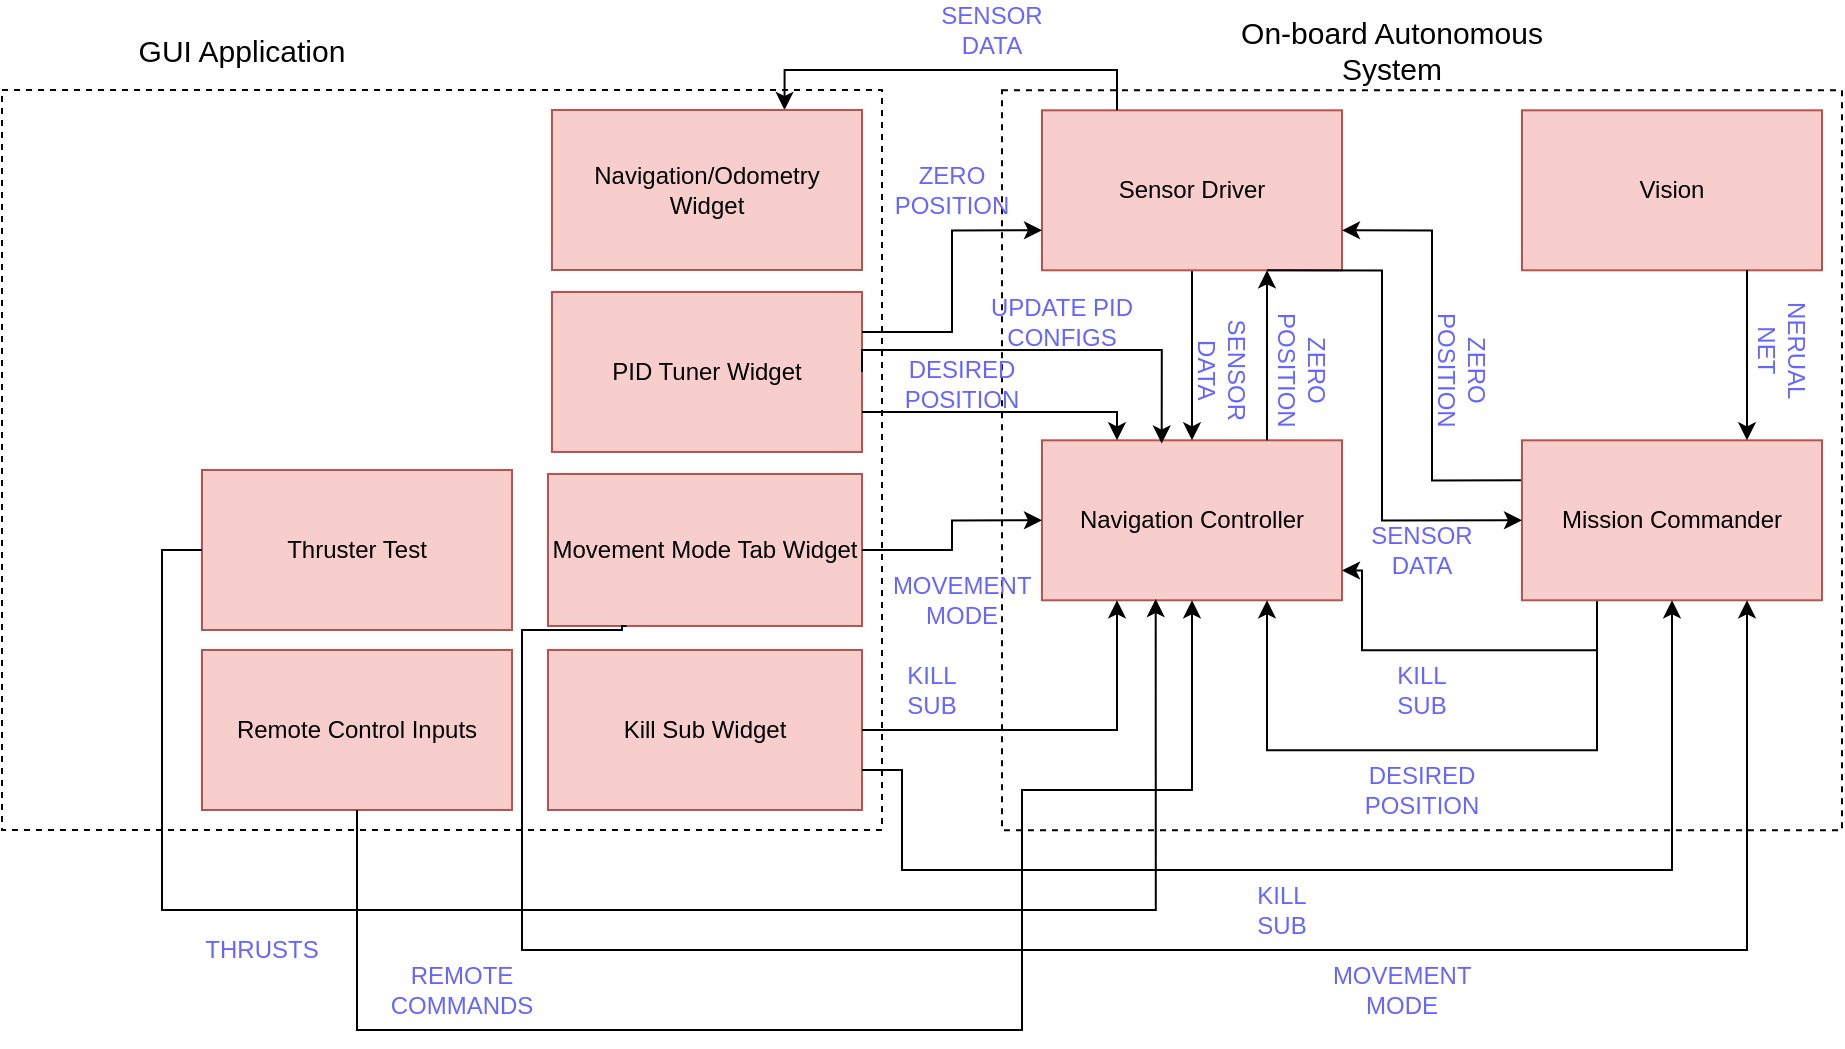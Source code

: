 <mxfile version="11.1.2" type="device"><diagram id="eqMMmi-_Ta2RTgDmjkpb" name="Page-1"><mxGraphModel dx="1979" dy="648" grid="1" gridSize="10" guides="1" tooltips="1" connect="1" arrows="1" fold="1" page="1" pageScale="1" pageWidth="850" pageHeight="1100" math="0" shadow="0"><root><mxCell id="0"/><mxCell id="1" parent="0"/><mxCell id="-d2xkLbWmJc2_JmsBFps-23" value="" style="rounded=0;whiteSpace=wrap;html=1;fillColor=none;container=1;recursiveResize=1;dashed=1;" vertex="1" parent="1"><mxGeometry x="410" y="80.172" width="420" height="370" as="geometry"/></mxCell><mxCell id="-d2xkLbWmJc2_JmsBFps-1" value="Navigation Controller" style="rounded=0;whiteSpace=wrap;html=1;fillColor=#f8cecc;strokeColor=#b85450;" vertex="1" parent="-d2xkLbWmJc2_JmsBFps-23"><mxGeometry x="20" y="174.983" width="150" height="80" as="geometry"/></mxCell><mxCell id="-d2xkLbWmJc2_JmsBFps-53" style="edgeStyle=orthogonalEdgeStyle;rounded=0;orthogonalLoop=1;jettySize=auto;html=1;" edge="1" parent="-d2xkLbWmJc2_JmsBFps-23" source="-d2xkLbWmJc2_JmsBFps-2" target="-d2xkLbWmJc2_JmsBFps-1"><mxGeometry relative="1" as="geometry"/></mxCell><mxCell id="-d2xkLbWmJc2_JmsBFps-2" value="Sensor Driver" style="rounded=0;whiteSpace=wrap;html=1;fillColor=#f8cecc;strokeColor=#b85450;" vertex="1" parent="-d2xkLbWmJc2_JmsBFps-23"><mxGeometry x="20" y="9.983" width="150" height="80" as="geometry"/></mxCell><mxCell id="-d2xkLbWmJc2_JmsBFps-8" style="edgeStyle=orthogonalEdgeStyle;rounded=0;orthogonalLoop=1;jettySize=auto;html=1;exitX=0.75;exitY=0;exitDx=0;exitDy=0;entryX=0.75;entryY=1;entryDx=0;entryDy=0;" edge="1" parent="-d2xkLbWmJc2_JmsBFps-23" source="-d2xkLbWmJc2_JmsBFps-1" target="-d2xkLbWmJc2_JmsBFps-2"><mxGeometry relative="1" as="geometry"/></mxCell><mxCell id="-d2xkLbWmJc2_JmsBFps-3" value="Vision" style="rounded=0;whiteSpace=wrap;html=1;fillColor=#f8cecc;strokeColor=#b85450;" vertex="1" parent="-d2xkLbWmJc2_JmsBFps-23"><mxGeometry x="260" y="9.983" width="150" height="80" as="geometry"/></mxCell><mxCell id="-d2xkLbWmJc2_JmsBFps-13" style="edgeStyle=orthogonalEdgeStyle;rounded=0;orthogonalLoop=1;jettySize=auto;html=1;exitX=0;exitY=0.25;exitDx=0;exitDy=0;entryX=1;entryY=0.75;entryDx=0;entryDy=0;" edge="1" parent="-d2xkLbWmJc2_JmsBFps-23" source="-d2xkLbWmJc2_JmsBFps-4" target="-d2xkLbWmJc2_JmsBFps-2"><mxGeometry relative="1" as="geometry"/></mxCell><mxCell id="-d2xkLbWmJc2_JmsBFps-17" style="edgeStyle=orthogonalEdgeStyle;rounded=0;orthogonalLoop=1;jettySize=auto;html=1;exitX=0.25;exitY=1;exitDx=0;exitDy=0;entryX=0.75;entryY=1;entryDx=0;entryDy=0;" edge="1" parent="-d2xkLbWmJc2_JmsBFps-23" source="-d2xkLbWmJc2_JmsBFps-4" target="-d2xkLbWmJc2_JmsBFps-1"><mxGeometry relative="1" as="geometry"><Array as="points"><mxPoint x="297" y="329.983"/><mxPoint x="133" y="329.983"/></Array></mxGeometry></mxCell><mxCell id="-d2xkLbWmJc2_JmsBFps-21" style="edgeStyle=orthogonalEdgeStyle;rounded=0;orthogonalLoop=1;jettySize=auto;html=1;exitX=0.25;exitY=1;exitDx=0;exitDy=0;entryX=1;entryY=0.813;entryDx=0;entryDy=0;entryPerimeter=0;" edge="1" parent="-d2xkLbWmJc2_JmsBFps-23" source="-d2xkLbWmJc2_JmsBFps-4" target="-d2xkLbWmJc2_JmsBFps-1"><mxGeometry relative="1" as="geometry"><Array as="points"><mxPoint x="297" y="279.983"/><mxPoint x="180" y="279.983"/><mxPoint x="180" y="239.983"/></Array></mxGeometry></mxCell><mxCell id="-d2xkLbWmJc2_JmsBFps-4" value="Mission Commander" style="rounded=0;whiteSpace=wrap;html=1;fillColor=#f8cecc;strokeColor=#b85450;" vertex="1" parent="-d2xkLbWmJc2_JmsBFps-23"><mxGeometry x="260" y="174.983" width="150" height="80" as="geometry"/></mxCell><mxCell id="-d2xkLbWmJc2_JmsBFps-12" style="edgeStyle=orthogonalEdgeStyle;rounded=0;orthogonalLoop=1;jettySize=auto;html=1;exitX=0.75;exitY=1;exitDx=0;exitDy=0;entryX=0;entryY=0.5;entryDx=0;entryDy=0;" edge="1" parent="-d2xkLbWmJc2_JmsBFps-23" source="-d2xkLbWmJc2_JmsBFps-2" target="-d2xkLbWmJc2_JmsBFps-4"><mxGeometry relative="1" as="geometry"><Array as="points"><mxPoint x="190" y="89.983"/><mxPoint x="190" y="214.983"/></Array></mxGeometry></mxCell><mxCell id="-d2xkLbWmJc2_JmsBFps-15" style="edgeStyle=orthogonalEdgeStyle;rounded=0;orthogonalLoop=1;jettySize=auto;html=1;exitX=0.75;exitY=1;exitDx=0;exitDy=0;entryX=0.75;entryY=0;entryDx=0;entryDy=0;" edge="1" parent="-d2xkLbWmJc2_JmsBFps-23" source="-d2xkLbWmJc2_JmsBFps-3" target="-d2xkLbWmJc2_JmsBFps-4"><mxGeometry relative="1" as="geometry"/></mxCell><mxCell id="-d2xkLbWmJc2_JmsBFps-6" value="&lt;font color=&quot;#6666FF&quot;&gt;SENSOR DATA&lt;/font&gt;" style="text;html=1;strokeColor=none;fillColor=none;align=center;verticalAlign=middle;whiteSpace=wrap;rounded=0;rotation=90;" vertex="1" parent="-d2xkLbWmJc2_JmsBFps-23"><mxGeometry x="90" y="129.983" width="40" height="20" as="geometry"/></mxCell><mxCell id="-d2xkLbWmJc2_JmsBFps-9" value="&lt;font color=&quot;#6666FF&quot;&gt;ZERO POSITION&lt;/font&gt;" style="text;html=1;align=center;verticalAlign=middle;whiteSpace=wrap;rounded=0;rotation=90;" vertex="1" parent="-d2xkLbWmJc2_JmsBFps-23"><mxGeometry x="130" y="129.983" width="40" height="20" as="geometry"/></mxCell><mxCell id="-d2xkLbWmJc2_JmsBFps-10" value="&lt;font color=&quot;#6666FF&quot;&gt;SENSOR DATA&lt;/font&gt;" style="text;html=1;align=center;verticalAlign=middle;whiteSpace=wrap;rounded=0;rotation=0;" vertex="1" parent="-d2xkLbWmJc2_JmsBFps-23"><mxGeometry x="190" y="219.983" width="40" height="20" as="geometry"/></mxCell><mxCell id="-d2xkLbWmJc2_JmsBFps-14" value="&lt;font color=&quot;#6666FF&quot;&gt;ZERO POSITION&lt;/font&gt;" style="text;html=1;align=center;verticalAlign=middle;whiteSpace=wrap;rounded=0;rotation=90;" vertex="1" parent="-d2xkLbWmJc2_JmsBFps-23"><mxGeometry x="210" y="129.983" width="40" height="20" as="geometry"/></mxCell><mxCell id="-d2xkLbWmJc2_JmsBFps-16" value="&lt;div&gt;&lt;font color=&quot;#6666FF&quot;&gt;NERUAL NET&lt;/font&gt;&lt;/div&gt;" style="text;html=1;align=center;verticalAlign=middle;whiteSpace=wrap;rounded=0;rotation=90;" vertex="1" parent="-d2xkLbWmJc2_JmsBFps-23"><mxGeometry x="370" y="119.983" width="40" height="20" as="geometry"/></mxCell><mxCell id="-d2xkLbWmJc2_JmsBFps-18" value="&lt;font color=&quot;#6666FF&quot;&gt;DESIRED POSITION&lt;br&gt;&lt;/font&gt;" style="text;html=1;align=center;verticalAlign=middle;whiteSpace=wrap;rounded=0;rotation=0;" vertex="1" parent="-d2xkLbWmJc2_JmsBFps-23"><mxGeometry x="190" y="339.983" width="40" height="20" as="geometry"/></mxCell><mxCell id="-d2xkLbWmJc2_JmsBFps-22" value="&lt;font color=&quot;#6666FF&quot;&gt;KILL SUB&lt;br&gt;&lt;/font&gt;" style="text;html=1;align=center;verticalAlign=middle;whiteSpace=wrap;rounded=0;rotation=0;" vertex="1" parent="-d2xkLbWmJc2_JmsBFps-23"><mxGeometry x="190" y="289.983" width="40" height="20" as="geometry"/></mxCell><mxCell id="-d2xkLbWmJc2_JmsBFps-57" value="&lt;font color=&quot;#6666FF&quot;&gt;UPDATE PID CONFIGS&lt;br&gt;&lt;/font&gt;" style="text;html=1;align=center;verticalAlign=middle;whiteSpace=wrap;rounded=0;rotation=0;" vertex="1" parent="-d2xkLbWmJc2_JmsBFps-23"><mxGeometry x="-20" y="105.5" width="100" height="20" as="geometry"/></mxCell><mxCell id="-d2xkLbWmJc2_JmsBFps-36" style="edgeStyle=orthogonalEdgeStyle;rounded=0;orthogonalLoop=1;jettySize=auto;html=1;exitX=0.25;exitY=0;exitDx=0;exitDy=0;entryX=0.75;entryY=0;entryDx=0;entryDy=0;" edge="1" parent="1" source="-d2xkLbWmJc2_JmsBFps-2" target="-d2xkLbWmJc2_JmsBFps-31"><mxGeometry relative="1" as="geometry"/></mxCell><mxCell id="-d2xkLbWmJc2_JmsBFps-24" value="&lt;font style=&quot;font-size: 15px&quot;&gt;On-board Autonomous System&lt;/font&gt;" style="text;html=1;strokeColor=none;fillColor=none;align=center;verticalAlign=middle;whiteSpace=wrap;rounded=0;dashed=1;" vertex="1" parent="1"><mxGeometry x="505" y="50" width="200" height="20" as="geometry"/></mxCell><mxCell id="-d2xkLbWmJc2_JmsBFps-25" value="" style="rounded=0;whiteSpace=wrap;html=1;fillColor=none;container=1;recursiveResize=0;dashed=1;" vertex="1" parent="1"><mxGeometry x="-90" y="80" width="440" height="370" as="geometry"/></mxCell><mxCell id="-d2xkLbWmJc2_JmsBFps-31" value="Navigation/Odometry Widget" style="rounded=0;whiteSpace=wrap;html=1;fillColor=#f8cecc;strokeColor=#b85450;recursiveResize=0;" vertex="1" parent="-d2xkLbWmJc2_JmsBFps-25"><mxGeometry x="275" y="10" width="155" height="80" as="geometry"/></mxCell><mxCell id="-d2xkLbWmJc2_JmsBFps-39" value="Kill Sub Widget" style="rounded=0;whiteSpace=wrap;html=1;fillColor=#f8cecc;strokeColor=#b85450;recursiveResize=0;" vertex="1" parent="-d2xkLbWmJc2_JmsBFps-25"><mxGeometry x="273" y="280" width="157" height="80" as="geometry"/></mxCell><mxCell id="-d2xkLbWmJc2_JmsBFps-46" value="Movement Mode Tab Widget" style="rounded=0;whiteSpace=wrap;html=1;fillColor=#f8cecc;strokeColor=#b85450;recursiveResize=0;" vertex="1" parent="-d2xkLbWmJc2_JmsBFps-25"><mxGeometry x="273" y="192" width="157" height="76" as="geometry"/></mxCell><mxCell id="-d2xkLbWmJc2_JmsBFps-51" value="PID Tuner Widget" style="rounded=0;whiteSpace=wrap;html=1;fillColor=#f8cecc;strokeColor=#b85450;recursiveResize=0;" vertex="1" parent="-d2xkLbWmJc2_JmsBFps-25"><mxGeometry x="275" y="101" width="155" height="80" as="geometry"/></mxCell><mxCell id="-d2xkLbWmJc2_JmsBFps-63" value="Remote Control Inputs" style="rounded=0;whiteSpace=wrap;html=1;fillColor=#f8cecc;strokeColor=#b85450;recursiveResize=0;" vertex="1" parent="-d2xkLbWmJc2_JmsBFps-25"><mxGeometry x="100" y="280" width="155" height="80" as="geometry"/></mxCell><mxCell id="-d2xkLbWmJc2_JmsBFps-72" value="Thruster Test" style="rounded=0;whiteSpace=wrap;html=1;fillColor=#f8cecc;strokeColor=#b85450;recursiveResize=0;" vertex="1" parent="-d2xkLbWmJc2_JmsBFps-25"><mxGeometry x="100" y="190" width="155" height="80" as="geometry"/></mxCell><mxCell id="-d2xkLbWmJc2_JmsBFps-27" value="&lt;font style=&quot;font-size: 15px&quot;&gt;GUI Application&lt;br&gt;&lt;/font&gt;" style="text;html=1;strokeColor=none;fillColor=none;align=center;verticalAlign=middle;whiteSpace=wrap;rounded=0;dashed=1;" vertex="1" parent="1"><mxGeometry x="-70" y="50" width="200" height="20" as="geometry"/></mxCell><mxCell id="-d2xkLbWmJc2_JmsBFps-37" value="&lt;font color=&quot;#6666FF&quot;&gt;SENSOR DATA&lt;/font&gt;" style="text;html=1;strokeColor=none;fillColor=none;align=center;verticalAlign=middle;whiteSpace=wrap;rounded=0;" vertex="1" parent="1"><mxGeometry x="385" y="40" width="40" height="20" as="geometry"/></mxCell><mxCell id="-d2xkLbWmJc2_JmsBFps-42" style="edgeStyle=orthogonalEdgeStyle;rounded=0;orthogonalLoop=1;jettySize=auto;html=1;exitX=1;exitY=0.5;exitDx=0;exitDy=0;entryX=0.25;entryY=1;entryDx=0;entryDy=0;" edge="1" parent="1" source="-d2xkLbWmJc2_JmsBFps-39" target="-d2xkLbWmJc2_JmsBFps-1"><mxGeometry relative="1" as="geometry"/></mxCell><mxCell id="-d2xkLbWmJc2_JmsBFps-43" value="&lt;font color=&quot;#6666FF&quot;&gt;KILL SUB&lt;br&gt;&lt;/font&gt;" style="text;html=1;align=center;verticalAlign=middle;whiteSpace=wrap;rounded=0;rotation=0;" vertex="1" parent="1"><mxGeometry x="355" y="370.155" width="40" height="20" as="geometry"/></mxCell><mxCell id="-d2xkLbWmJc2_JmsBFps-44" style="edgeStyle=orthogonalEdgeStyle;rounded=0;orthogonalLoop=1;jettySize=auto;html=1;exitX=1;exitY=0.75;exitDx=0;exitDy=0;entryX=0.5;entryY=1;entryDx=0;entryDy=0;" edge="1" parent="1" source="-d2xkLbWmJc2_JmsBFps-39" target="-d2xkLbWmJc2_JmsBFps-4"><mxGeometry relative="1" as="geometry"><Array as="points"><mxPoint x="360" y="420"/><mxPoint x="360" y="470"/><mxPoint x="745" y="470"/></Array></mxGeometry></mxCell><mxCell id="-d2xkLbWmJc2_JmsBFps-45" value="&lt;font color=&quot;#6666FF&quot;&gt;KILL SUB&lt;br&gt;&lt;/font&gt;" style="text;html=1;align=center;verticalAlign=middle;whiteSpace=wrap;rounded=0;rotation=0;" vertex="1" parent="1"><mxGeometry x="530" y="480.155" width="40" height="20" as="geometry"/></mxCell><mxCell id="-d2xkLbWmJc2_JmsBFps-47" style="edgeStyle=orthogonalEdgeStyle;rounded=0;orthogonalLoop=1;jettySize=auto;html=1;exitX=1;exitY=0.5;exitDx=0;exitDy=0;entryX=0;entryY=0.5;entryDx=0;entryDy=0;" edge="1" parent="1" source="-d2xkLbWmJc2_JmsBFps-46" target="-d2xkLbWmJc2_JmsBFps-1"><mxGeometry relative="1" as="geometry"/></mxCell><mxCell id="-d2xkLbWmJc2_JmsBFps-48" style="edgeStyle=orthogonalEdgeStyle;rounded=0;orthogonalLoop=1;jettySize=auto;html=1;exitX=0.25;exitY=1;exitDx=0;exitDy=0;entryX=0.75;entryY=1;entryDx=0;entryDy=0;" edge="1" parent="1" source="-d2xkLbWmJc2_JmsBFps-46" target="-d2xkLbWmJc2_JmsBFps-4"><mxGeometry relative="1" as="geometry"><Array as="points"><mxPoint x="220" y="348"/><mxPoint x="220" y="350"/><mxPoint x="170" y="350"/><mxPoint x="170" y="510"/><mxPoint x="782" y="510"/></Array></mxGeometry></mxCell><mxCell id="-d2xkLbWmJc2_JmsBFps-49" value="&lt;font color=&quot;#6666FF&quot;&gt;MOVEMENT MODE&lt;br&gt;&lt;/font&gt;" style="text;html=1;align=center;verticalAlign=middle;whiteSpace=wrap;rounded=0;rotation=0;" vertex="1" parent="1"><mxGeometry x="590" y="520.155" width="40" height="20" as="geometry"/></mxCell><mxCell id="-d2xkLbWmJc2_JmsBFps-50" value="&lt;font color=&quot;#6666FF&quot;&gt;MOVEMENT MODE&lt;br&gt;&lt;/font&gt;" style="text;html=1;align=center;verticalAlign=middle;whiteSpace=wrap;rounded=0;rotation=0;" vertex="1" parent="1"><mxGeometry x="370" y="325.155" width="40" height="20" as="geometry"/></mxCell><mxCell id="-d2xkLbWmJc2_JmsBFps-54" style="edgeStyle=orthogonalEdgeStyle;rounded=0;orthogonalLoop=1;jettySize=auto;html=1;exitX=1;exitY=0.25;exitDx=0;exitDy=0;entryX=0;entryY=0.75;entryDx=0;entryDy=0;" edge="1" parent="1" source="-d2xkLbWmJc2_JmsBFps-51" target="-d2xkLbWmJc2_JmsBFps-2"><mxGeometry relative="1" as="geometry"/></mxCell><mxCell id="-d2xkLbWmJc2_JmsBFps-55" value="&lt;font color=&quot;#6666FF&quot;&gt;ZERO POSITION&lt;/font&gt;" style="text;html=1;align=center;verticalAlign=middle;whiteSpace=wrap;rounded=0;rotation=0;" vertex="1" parent="1"><mxGeometry x="365" y="120.155" width="40" height="20" as="geometry"/></mxCell><mxCell id="-d2xkLbWmJc2_JmsBFps-56" style="edgeStyle=orthogonalEdgeStyle;rounded=0;orthogonalLoop=1;jettySize=auto;html=1;exitX=1;exitY=0.5;exitDx=0;exitDy=0;entryX=0.399;entryY=0.02;entryDx=0;entryDy=0;entryPerimeter=0;" edge="1" parent="1" source="-d2xkLbWmJc2_JmsBFps-51" target="-d2xkLbWmJc2_JmsBFps-1"><mxGeometry relative="1" as="geometry"><Array as="points"><mxPoint x="340" y="210"/><mxPoint x="490" y="210"/></Array></mxGeometry></mxCell><mxCell id="-d2xkLbWmJc2_JmsBFps-58" style="edgeStyle=orthogonalEdgeStyle;rounded=0;orthogonalLoop=1;jettySize=auto;html=1;exitX=1;exitY=0.75;exitDx=0;exitDy=0;entryX=0.25;entryY=0;entryDx=0;entryDy=0;" edge="1" parent="1" source="-d2xkLbWmJc2_JmsBFps-51" target="-d2xkLbWmJc2_JmsBFps-1"><mxGeometry relative="1" as="geometry"><Array as="points"><mxPoint x="468" y="241"/></Array></mxGeometry></mxCell><mxCell id="-d2xkLbWmJc2_JmsBFps-60" value="&lt;font color=&quot;#6666FF&quot;&gt;DESIRED POSITION&lt;br&gt;&lt;/font&gt;" style="text;html=1;align=center;verticalAlign=middle;whiteSpace=wrap;rounded=0;rotation=0;" vertex="1" parent="1"><mxGeometry x="370" y="217.155" width="40" height="20" as="geometry"/></mxCell><mxCell id="-d2xkLbWmJc2_JmsBFps-66" style="edgeStyle=orthogonalEdgeStyle;rounded=0;orthogonalLoop=1;jettySize=auto;html=1;entryX=0.5;entryY=1;entryDx=0;entryDy=0;" edge="1" parent="1" source="-d2xkLbWmJc2_JmsBFps-63" target="-d2xkLbWmJc2_JmsBFps-1"><mxGeometry relative="1" as="geometry"><Array as="points"><mxPoint x="88" y="550"/><mxPoint x="420" y="550"/><mxPoint x="420" y="430"/><mxPoint x="505" y="430"/></Array></mxGeometry></mxCell><mxCell id="-d2xkLbWmJc2_JmsBFps-69" value="&lt;font color=&quot;#6666FF&quot;&gt;REMOTE COMMANDS&lt;br&gt;&lt;/font&gt;" style="text;html=1;align=center;verticalAlign=middle;whiteSpace=wrap;rounded=0;rotation=0;" vertex="1" parent="1"><mxGeometry x="120" y="520.155" width="40" height="20" as="geometry"/></mxCell><mxCell id="-d2xkLbWmJc2_JmsBFps-73" style="edgeStyle=orthogonalEdgeStyle;rounded=0;orthogonalLoop=1;jettySize=auto;html=1;exitX=0;exitY=0.5;exitDx=0;exitDy=0;entryX=0.379;entryY=0.992;entryDx=0;entryDy=0;entryPerimeter=0;" edge="1" parent="1" source="-d2xkLbWmJc2_JmsBFps-72" target="-d2xkLbWmJc2_JmsBFps-1"><mxGeometry relative="1" as="geometry"><Array as="points"><mxPoint x="-10" y="310"/><mxPoint x="-10" y="490"/><mxPoint x="487" y="490"/></Array></mxGeometry></mxCell><mxCell id="-d2xkLbWmJc2_JmsBFps-74" value="&lt;font color=&quot;#6666FF&quot;&gt;THRUSTS&lt;br&gt;&lt;/font&gt;" style="text;html=1;align=center;verticalAlign=middle;whiteSpace=wrap;rounded=0;rotation=0;" vertex="1" parent="1"><mxGeometry x="20" y="500.155" width="40" height="20" as="geometry"/></mxCell></root></mxGraphModel></diagram></mxfile>